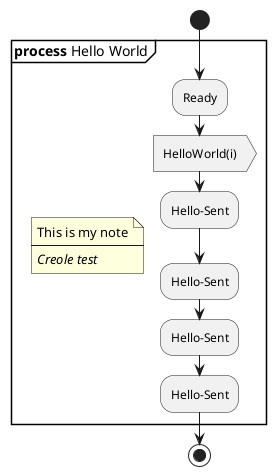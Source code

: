 @startuml
start
partition "<b>process</b> Hello World" {
    note
        This is my note
        ----
        //Creole test//
    end note
    :Ready;
    :HelloWorld(i)>
    :Hello-Sent;
    :Hello-Sent;
    :Hello-Sent;
    :Hello-Sent;
}
stop
@enduml